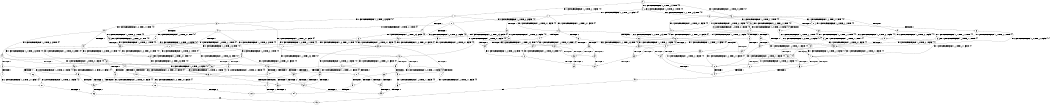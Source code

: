digraph BCG {
size = "7, 10.5";
center = TRUE;
node [shape = circle];
0 [peripheries = 2];
0 -> 1 [label = "EX !1 !ATOMIC_EXCH_BRANCH (1, +1, TRUE, +1, 1, FALSE) !{0}"];
0 -> 2 [label = "EX !2 !ATOMIC_EXCH_BRANCH (1, +0, TRUE, +0, 1, TRUE) !{0}"];
0 -> 3 [label = "EX !0 !ATOMIC_EXCH_BRANCH (1, +1, TRUE, +0, 3, TRUE) !{0}"];
1 -> 4 [label = "TERMINATE !1"];
1 -> 5 [label = "EX !2 !ATOMIC_EXCH_BRANCH (1, +0, TRUE, +0, 1, FALSE) !{0}"];
1 -> 6 [label = "EX !0 !ATOMIC_EXCH_BRANCH (1, +1, TRUE, +0, 3, FALSE) !{0}"];
2 -> 7 [label = "EX !1 !ATOMIC_EXCH_BRANCH (1, +1, TRUE, +1, 1, FALSE) !{0}"];
2 -> 8 [label = "EX !0 !ATOMIC_EXCH_BRANCH (1, +1, TRUE, +0, 3, TRUE) !{0}"];
2 -> 2 [label = "EX !2 !ATOMIC_EXCH_BRANCH (1, +0, TRUE, +0, 1, TRUE) !{0}"];
3 -> 9 [label = "TERMINATE !0"];
3 -> 10 [label = "EX !1 !ATOMIC_EXCH_BRANCH (1, +1, TRUE, +1, 1, TRUE) !{0}"];
3 -> 11 [label = "EX !2 !ATOMIC_EXCH_BRANCH (1, +0, TRUE, +0, 1, FALSE) !{0}"];
4 -> 12 [label = "EX !2 !ATOMIC_EXCH_BRANCH (1, +0, TRUE, +0, 1, FALSE) !{0}"];
4 -> 13 [label = "EX !0 !ATOMIC_EXCH_BRANCH (1, +1, TRUE, +0, 3, FALSE) !{0}"];
5 -> 14 [label = "TERMINATE !1"];
5 -> 15 [label = "TERMINATE !2"];
5 -> 16 [label = "EX !0 !ATOMIC_EXCH_BRANCH (1, +1, TRUE, +0, 3, TRUE) !{0}"];
6 -> 17 [label = "TERMINATE !1"];
6 -> 18 [label = "EX !2 !ATOMIC_EXCH_BRANCH (1, +0, TRUE, +0, 1, FALSE) !{0}"];
6 -> 19 [label = "EX !0 !ATOMIC_EXCH_BRANCH (1, +0, TRUE, +1, 1, TRUE) !{0}"];
7 -> 20 [label = "TERMINATE !1"];
7 -> 21 [label = "EX !0 !ATOMIC_EXCH_BRANCH (1, +1, TRUE, +0, 3, FALSE) !{0}"];
7 -> 5 [label = "EX !2 !ATOMIC_EXCH_BRANCH (1, +0, TRUE, +0, 1, FALSE) !{0}"];
8 -> 22 [label = "TERMINATE !0"];
8 -> 23 [label = "EX !1 !ATOMIC_EXCH_BRANCH (1, +1, TRUE, +1, 1, TRUE) !{0}"];
8 -> 11 [label = "EX !2 !ATOMIC_EXCH_BRANCH (1, +0, TRUE, +0, 1, FALSE) !{0}"];
9 -> 24 [label = "EX !2 !ATOMIC_EXCH_BRANCH (1, +0, TRUE, +0, 1, FALSE) !{1}"];
9 -> 25 [label = "EX !1 !ATOMIC_EXCH_BRANCH (1, +1, TRUE, +1, 1, TRUE) !{1}"];
10 -> 26 [label = "TERMINATE !0"];
10 -> 27 [label = "EX !2 !ATOMIC_EXCH_BRANCH (1, +0, TRUE, +0, 1, FALSE) !{0}"];
10 -> 10 [label = "EX !1 !ATOMIC_EXCH_BRANCH (1, +1, TRUE, +1, 1, TRUE) !{0}"];
11 -> 28 [label = "TERMINATE !2"];
11 -> 29 [label = "TERMINATE !0"];
11 -> 16 [label = "EX !1 !ATOMIC_EXCH_BRANCH (1, +1, TRUE, +1, 1, FALSE) !{0}"];
12 -> 30 [label = "TERMINATE !2"];
12 -> 31 [label = "EX !0 !ATOMIC_EXCH_BRANCH (1, +1, TRUE, +0, 3, TRUE) !{0}"];
13 -> 32 [label = "EX !2 !ATOMIC_EXCH_BRANCH (1, +0, TRUE, +0, 1, FALSE) !{0}"];
13 -> 33 [label = "EX !0 !ATOMIC_EXCH_BRANCH (1, +0, TRUE, +1, 1, TRUE) !{0}"];
14 -> 30 [label = "TERMINATE !2"];
14 -> 31 [label = "EX !0 !ATOMIC_EXCH_BRANCH (1, +1, TRUE, +0, 3, TRUE) !{0}"];
15 -> 34 [label = "TERMINATE !1"];
15 -> 35 [label = "EX !0 !ATOMIC_EXCH_BRANCH (1, +1, TRUE, +0, 3, TRUE) !{0}"];
16 -> 36 [label = "TERMINATE !1"];
16 -> 37 [label = "TERMINATE !2"];
16 -> 38 [label = "TERMINATE !0"];
17 -> 32 [label = "EX !2 !ATOMIC_EXCH_BRANCH (1, +0, TRUE, +0, 1, FALSE) !{0}"];
17 -> 33 [label = "EX !0 !ATOMIC_EXCH_BRANCH (1, +0, TRUE, +1, 1, TRUE) !{0}"];
18 -> 39 [label = "TERMINATE !1"];
18 -> 40 [label = "TERMINATE !2"];
18 -> 41 [label = "EX !0 !ATOMIC_EXCH_BRANCH (1, +0, TRUE, +1, 1, FALSE) !{0}"];
19 -> 42 [label = "TERMINATE !1"];
19 -> 43 [label = "EX !2 !ATOMIC_EXCH_BRANCH (1, +0, TRUE, +0, 1, TRUE) !{0}"];
19 -> 44 [label = "EX !0 !ATOMIC_EXCH_BRANCH (1, +1, TRUE, +0, 3, TRUE) !{0}"];
20 -> 45 [label = "EX !0 !ATOMIC_EXCH_BRANCH (1, +1, TRUE, +0, 3, FALSE) !{0}"];
20 -> 12 [label = "EX !2 !ATOMIC_EXCH_BRANCH (1, +0, TRUE, +0, 1, FALSE) !{0}"];
21 -> 46 [label = "TERMINATE !1"];
21 -> 18 [label = "EX !2 !ATOMIC_EXCH_BRANCH (1, +0, TRUE, +0, 1, FALSE) !{0}"];
21 -> 47 [label = "EX !0 !ATOMIC_EXCH_BRANCH (1, +0, TRUE, +1, 1, TRUE) !{0}"];
22 -> 48 [label = "EX !1 !ATOMIC_EXCH_BRANCH (1, +1, TRUE, +1, 1, TRUE) !{1}"];
22 -> 24 [label = "EX !2 !ATOMIC_EXCH_BRANCH (1, +0, TRUE, +0, 1, FALSE) !{1}"];
23 -> 49 [label = "TERMINATE !0"];
23 -> 27 [label = "EX !2 !ATOMIC_EXCH_BRANCH (1, +0, TRUE, +0, 1, FALSE) !{0}"];
23 -> 23 [label = "EX !1 !ATOMIC_EXCH_BRANCH (1, +1, TRUE, +1, 1, TRUE) !{0}"];
24 -> 50 [label = "TERMINATE !2"];
24 -> 51 [label = "EX !1 !ATOMIC_EXCH_BRANCH (1, +1, TRUE, +1, 1, FALSE) !{1}"];
25 -> 52 [label = "EX !2 !ATOMIC_EXCH_BRANCH (1, +0, TRUE, +0, 1, FALSE) !{1}"];
25 -> 25 [label = "EX !1 !ATOMIC_EXCH_BRANCH (1, +1, TRUE, +1, 1, TRUE) !{1}"];
26 -> 52 [label = "EX !2 !ATOMIC_EXCH_BRANCH (1, +0, TRUE, +0, 1, FALSE) !{1}"];
26 -> 25 [label = "EX !1 !ATOMIC_EXCH_BRANCH (1, +1, TRUE, +1, 1, TRUE) !{1}"];
27 -> 53 [label = "TERMINATE !2"];
27 -> 54 [label = "TERMINATE !0"];
27 -> 16 [label = "EX !1 !ATOMIC_EXCH_BRANCH (1, +1, TRUE, +1, 1, FALSE) !{0}"];
28 -> 55 [label = "TERMINATE !0"];
28 -> 35 [label = "EX !1 !ATOMIC_EXCH_BRANCH (1, +1, TRUE, +1, 1, FALSE) !{0}"];
29 -> 50 [label = "TERMINATE !2"];
29 -> 51 [label = "EX !1 !ATOMIC_EXCH_BRANCH (1, +1, TRUE, +1, 1, FALSE) !{1}"];
30 -> 56 [label = "EX !0 !ATOMIC_EXCH_BRANCH (1, +1, TRUE, +0, 3, TRUE) !{0}"];
31 -> 57 [label = "TERMINATE !2"];
31 -> 58 [label = "TERMINATE !0"];
32 -> 59 [label = "TERMINATE !2"];
32 -> 60 [label = "EX !0 !ATOMIC_EXCH_BRANCH (1, +0, TRUE, +1, 1, FALSE) !{0}"];
33 -> 61 [label = "EX !2 !ATOMIC_EXCH_BRANCH (1, +0, TRUE, +0, 1, TRUE) !{0}"];
33 -> 62 [label = "EX !0 !ATOMIC_EXCH_BRANCH (1, +1, TRUE, +0, 3, TRUE) !{0}"];
34 -> 56 [label = "EX !0 !ATOMIC_EXCH_BRANCH (1, +1, TRUE, +0, 3, TRUE) !{0}"];
35 -> 63 [label = "TERMINATE !1"];
35 -> 64 [label = "TERMINATE !0"];
36 -> 57 [label = "TERMINATE !2"];
36 -> 58 [label = "TERMINATE !0"];
37 -> 63 [label = "TERMINATE !1"];
37 -> 64 [label = "TERMINATE !0"];
38 -> 65 [label = "TERMINATE !1"];
38 -> 66 [label = "TERMINATE !2"];
39 -> 59 [label = "TERMINATE !2"];
39 -> 60 [label = "EX !0 !ATOMIC_EXCH_BRANCH (1, +0, TRUE, +1, 1, FALSE) !{0}"];
40 -> 67 [label = "TERMINATE !1"];
40 -> 68 [label = "EX !0 !ATOMIC_EXCH_BRANCH (1, +0, TRUE, +1, 1, FALSE) !{0}"];
41 -> 69 [label = "TERMINATE !1"];
41 -> 70 [label = "TERMINATE !2"];
41 -> 71 [label = "TERMINATE !0"];
42 -> 61 [label = "EX !2 !ATOMIC_EXCH_BRANCH (1, +0, TRUE, +0, 1, TRUE) !{0}"];
42 -> 62 [label = "EX !0 !ATOMIC_EXCH_BRANCH (1, +1, TRUE, +0, 3, TRUE) !{0}"];
43 -> 72 [label = "TERMINATE !1"];
43 -> 43 [label = "EX !2 !ATOMIC_EXCH_BRANCH (1, +0, TRUE, +0, 1, TRUE) !{0}"];
43 -> 73 [label = "EX !0 !ATOMIC_EXCH_BRANCH (1, +1, TRUE, +0, 3, TRUE) !{0}"];
44 -> 74 [label = "TERMINATE !1"];
44 -> 75 [label = "TERMINATE !0"];
44 -> 76 [label = "EX !2 !ATOMIC_EXCH_BRANCH (1, +0, TRUE, +0, 1, FALSE) !{0}"];
45 -> 32 [label = "EX !2 !ATOMIC_EXCH_BRANCH (1, +0, TRUE, +0, 1, FALSE) !{0}"];
45 -> 77 [label = "EX !0 !ATOMIC_EXCH_BRANCH (1, +0, TRUE, +1, 1, TRUE) !{0}"];
46 -> 32 [label = "EX !2 !ATOMIC_EXCH_BRANCH (1, +0, TRUE, +0, 1, FALSE) !{0}"];
46 -> 77 [label = "EX !0 !ATOMIC_EXCH_BRANCH (1, +0, TRUE, +1, 1, TRUE) !{0}"];
47 -> 72 [label = "TERMINATE !1"];
47 -> 43 [label = "EX !2 !ATOMIC_EXCH_BRANCH (1, +0, TRUE, +0, 1, TRUE) !{0}"];
47 -> 73 [label = "EX !0 !ATOMIC_EXCH_BRANCH (1, +1, TRUE, +0, 3, TRUE) !{0}"];
48 -> 52 [label = "EX !2 !ATOMIC_EXCH_BRANCH (1, +0, TRUE, +0, 1, FALSE) !{1}"];
48 -> 48 [label = "EX !1 !ATOMIC_EXCH_BRANCH (1, +1, TRUE, +1, 1, TRUE) !{1}"];
49 -> 52 [label = "EX !2 !ATOMIC_EXCH_BRANCH (1, +0, TRUE, +0, 1, FALSE) !{1}"];
49 -> 48 [label = "EX !1 !ATOMIC_EXCH_BRANCH (1, +1, TRUE, +1, 1, TRUE) !{1}"];
50 -> 78 [label = "EX !1 !ATOMIC_EXCH_BRANCH (1, +1, TRUE, +1, 1, FALSE) !{1}"];
51 -> 65 [label = "TERMINATE !1"];
51 -> 66 [label = "TERMINATE !2"];
52 -> 79 [label = "TERMINATE !2"];
52 -> 51 [label = "EX !1 !ATOMIC_EXCH_BRANCH (1, +1, TRUE, +1, 1, FALSE) !{1}"];
53 -> 80 [label = "TERMINATE !0"];
53 -> 35 [label = "EX !1 !ATOMIC_EXCH_BRANCH (1, +1, TRUE, +1, 1, FALSE) !{0}"];
54 -> 79 [label = "TERMINATE !2"];
54 -> 51 [label = "EX !1 !ATOMIC_EXCH_BRANCH (1, +1, TRUE, +1, 1, FALSE) !{1}"];
55 -> 78 [label = "EX !1 !ATOMIC_EXCH_BRANCH (1, +1, TRUE, +1, 1, FALSE) !{1}"];
56 -> 81 [label = "TERMINATE !0"];
57 -> 81 [label = "TERMINATE !0"];
58 -> 82 [label = "TERMINATE !2"];
59 -> 83 [label = "EX !0 !ATOMIC_EXCH_BRANCH (1, +0, TRUE, +1, 1, FALSE) !{0}"];
60 -> 84 [label = "TERMINATE !2"];
60 -> 85 [label = "TERMINATE !0"];
61 -> 61 [label = "EX !2 !ATOMIC_EXCH_BRANCH (1, +0, TRUE, +0, 1, TRUE) !{0}"];
61 -> 86 [label = "EX !0 !ATOMIC_EXCH_BRANCH (1, +1, TRUE, +0, 3, TRUE) !{0}"];
62 -> 87 [label = "TERMINATE !0"];
62 -> 88 [label = "EX !2 !ATOMIC_EXCH_BRANCH (1, +0, TRUE, +0, 1, FALSE) !{0}"];
63 -> 81 [label = "TERMINATE !0"];
64 -> 89 [label = "TERMINATE !1"];
65 -> 90 [label = "TERMINATE !2"];
66 -> 89 [label = "TERMINATE !1"];
67 -> 83 [label = "EX !0 !ATOMIC_EXCH_BRANCH (1, +0, TRUE, +1, 1, FALSE) !{0}"];
68 -> 91 [label = "TERMINATE !1"];
68 -> 92 [label = "TERMINATE !0"];
69 -> 84 [label = "TERMINATE !2"];
69 -> 85 [label = "TERMINATE !0"];
70 -> 91 [label = "TERMINATE !1"];
70 -> 92 [label = "TERMINATE !0"];
71 -> 93 [label = "TERMINATE !1"];
71 -> 94 [label = "TERMINATE !2"];
72 -> 61 [label = "EX !2 !ATOMIC_EXCH_BRANCH (1, +0, TRUE, +0, 1, TRUE) !{0}"];
72 -> 86 [label = "EX !0 !ATOMIC_EXCH_BRANCH (1, +1, TRUE, +0, 3, TRUE) !{0}"];
73 -> 95 [label = "TERMINATE !1"];
73 -> 96 [label = "TERMINATE !0"];
73 -> 76 [label = "EX !2 !ATOMIC_EXCH_BRANCH (1, +0, TRUE, +0, 1, FALSE) !{0}"];
74 -> 87 [label = "TERMINATE !0"];
74 -> 88 [label = "EX !2 !ATOMIC_EXCH_BRANCH (1, +0, TRUE, +0, 1, FALSE) !{0}"];
75 -> 97 [label = "TERMINATE !1"];
75 -> 98 [label = "EX !2 !ATOMIC_EXCH_BRANCH (1, +0, TRUE, +0, 1, FALSE) !{1}"];
76 -> 69 [label = "TERMINATE !1"];
76 -> 70 [label = "TERMINATE !2"];
76 -> 71 [label = "TERMINATE !0"];
77 -> 61 [label = "EX !2 !ATOMIC_EXCH_BRANCH (1, +0, TRUE, +0, 1, TRUE) !{0}"];
77 -> 86 [label = "EX !0 !ATOMIC_EXCH_BRANCH (1, +1, TRUE, +0, 3, TRUE) !{0}"];
78 -> 89 [label = "TERMINATE !1"];
79 -> 78 [label = "EX !1 !ATOMIC_EXCH_BRANCH (1, +1, TRUE, +1, 1, FALSE) !{1}"];
80 -> 78 [label = "EX !1 !ATOMIC_EXCH_BRANCH (1, +1, TRUE, +1, 1, FALSE) !{1}"];
83 -> 99 [label = "TERMINATE !0"];
84 -> 99 [label = "TERMINATE !0"];
85 -> 100 [label = "TERMINATE !2"];
86 -> 101 [label = "TERMINATE !0"];
86 -> 88 [label = "EX !2 !ATOMIC_EXCH_BRANCH (1, +0, TRUE, +0, 1, FALSE) !{0}"];
87 -> 102 [label = "EX !2 !ATOMIC_EXCH_BRANCH (1, +0, TRUE, +0, 1, FALSE) !{1}"];
88 -> 84 [label = "TERMINATE !2"];
88 -> 85 [label = "TERMINATE !0"];
90 -> 103 [label = "exit"];
91 -> 99 [label = "TERMINATE !0"];
92 -> 104 [label = "TERMINATE !1"];
93 -> 105 [label = "TERMINATE !2"];
94 -> 104 [label = "TERMINATE !1"];
95 -> 101 [label = "TERMINATE !0"];
95 -> 88 [label = "EX !2 !ATOMIC_EXCH_BRANCH (1, +0, TRUE, +0, 1, FALSE) !{0}"];
96 -> 106 [label = "TERMINATE !1"];
96 -> 98 [label = "EX !2 !ATOMIC_EXCH_BRANCH (1, +0, TRUE, +0, 1, FALSE) !{1}"];
97 -> 107 [label = "EX !2 !ATOMIC_EXCH_BRANCH (1, +0, TRUE, +0, 1, FALSE) !{2}"];
98 -> 93 [label = "TERMINATE !1"];
98 -> 94 [label = "TERMINATE !2"];
101 -> 102 [label = "EX !2 !ATOMIC_EXCH_BRANCH (1, +0, TRUE, +0, 1, FALSE) !{1}"];
102 -> 100 [label = "TERMINATE !2"];
105 -> 103 [label = "exit"];
106 -> 107 [label = "EX !2 !ATOMIC_EXCH_BRANCH (1, +0, TRUE, +0, 1, FALSE) !{2}"];
107 -> 105 [label = "TERMINATE !2"];
}
